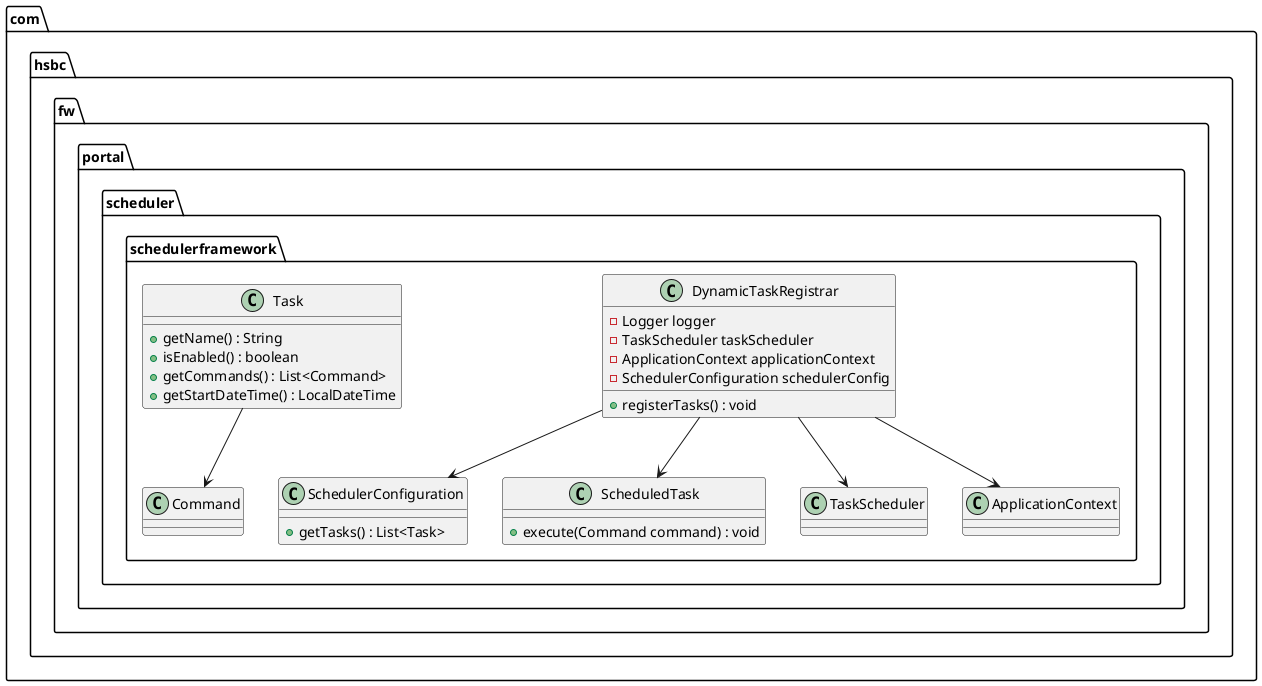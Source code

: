 @startuml
package com.hsbc.fw.portal.scheduler.schedulerframework {
    class DynamicTaskRegistrar {
        - Logger logger
        - TaskScheduler taskScheduler
        - ApplicationContext applicationContext
        - SchedulerConfiguration schedulerConfig
        + registerTasks() : void
    }

    class SchedulerConfiguration {
        + getTasks() : List<Task>
    }

    class Task {
        + getName() : String
        + isEnabled() : boolean
        + getCommands() : List<Command>
        + getStartDateTime() : LocalDateTime
    }

    class ScheduledTask {
        + execute(Command command) : void
    }

    DynamicTaskRegistrar --> SchedulerConfiguration
    DynamicTaskRegistrar --> TaskScheduler
    DynamicTaskRegistrar --> ApplicationContext
    DynamicTaskRegistrar --> ScheduledTask
    Task --> Command
}
@enduml